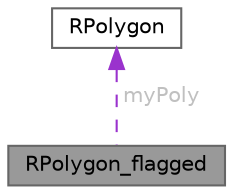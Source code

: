 digraph "RPolygon_flagged"
{
 // LATEX_PDF_SIZE
  bgcolor="transparent";
  edge [fontname=Helvetica,fontsize=10,labelfontname=Helvetica,labelfontsize=10];
  node [fontname=Helvetica,fontsize=10,shape=box,height=0.2,width=0.4];
  Node1 [id="Node000001",label="RPolygon_flagged",height=0.2,width=0.4,color="gray40", fillcolor="grey60", style="filled", fontcolor="black",tooltip=" "];
  Node2 -> Node1 [id="edge1_Node000001_Node000002",dir="back",color="darkorchid3",style="dashed",tooltip=" ",label=" myPoly",fontcolor="grey" ];
  Node2 [id="Node000002",label="RPolygon",height=0.2,width=0.4,color="gray40", fillcolor="white", style="filled",URL="$class_r_polygon.html",tooltip=" "];
}
